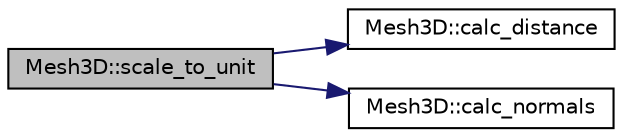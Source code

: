 digraph "Mesh3D::scale_to_unit"
{
 // LATEX_PDF_SIZE
  edge [fontname="Helvetica",fontsize="10",labelfontname="Helvetica",labelfontsize="10"];
  node [fontname="Helvetica",fontsize="10",shape=record];
  rankdir="LR";
  Node1 [label="Mesh3D::scale_to_unit",height=0.2,width=0.4,color="black", fillcolor="grey75", style="filled", fontcolor="black",tooltip="Scale the mesh to the unit sphere."];
  Node1 -> Node2 [color="midnightblue",fontsize="10",style="solid",fontname="Helvetica"];
  Node2 [label="Mesh3D::calc_distance",height=0.2,width=0.4,color="black", fillcolor="white", style="filled",URL="$classMesh3D.html#acf63dea37512ad8e89e60f189251dff8",tooltip="Calculate maximun distance from centroid."];
  Node1 -> Node3 [color="midnightblue",fontsize="10",style="solid",fontname="Helvetica"];
  Node3 [label="Mesh3D::calc_normals",height=0.2,width=0.4,color="black", fillcolor="white", style="filled",URL="$classMesh3D.html#a689d7bf2e99e13c7b8bed8bba533690a",tooltip="Calculate normals of mesh faces."];
}
